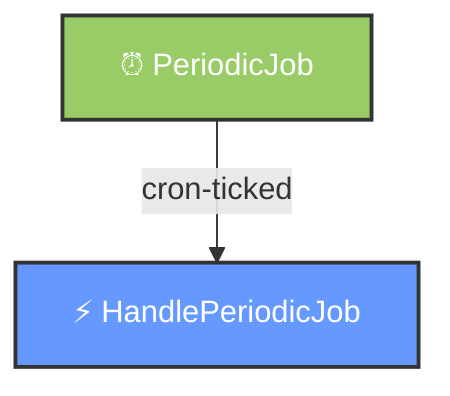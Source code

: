 flowchart TD
    classDef apiStyle fill:#f96,stroke:#333,stroke-width:2px,color:#fff
    classDef eventStyle fill:#69f,stroke:#333,stroke-width:2px,color:#fff
    classDef cronStyle fill:#9c6,stroke:#333,stroke-width:2px,color:#fff
    classDef noopStyle fill:#3f3a50,stroke:#333,stroke-width:2px,color:#fff
    steps_cronExample_handlePeriodicJob_step["⚡ HandlePeriodicJob"]:::eventStyle
    steps_cronExample_periodicJob_step["⏰ PeriodicJob"]:::cronStyle
    steps_cronExample_periodicJob_step -->|cron-ticked| steps_cronExample_handlePeriodicJob_step